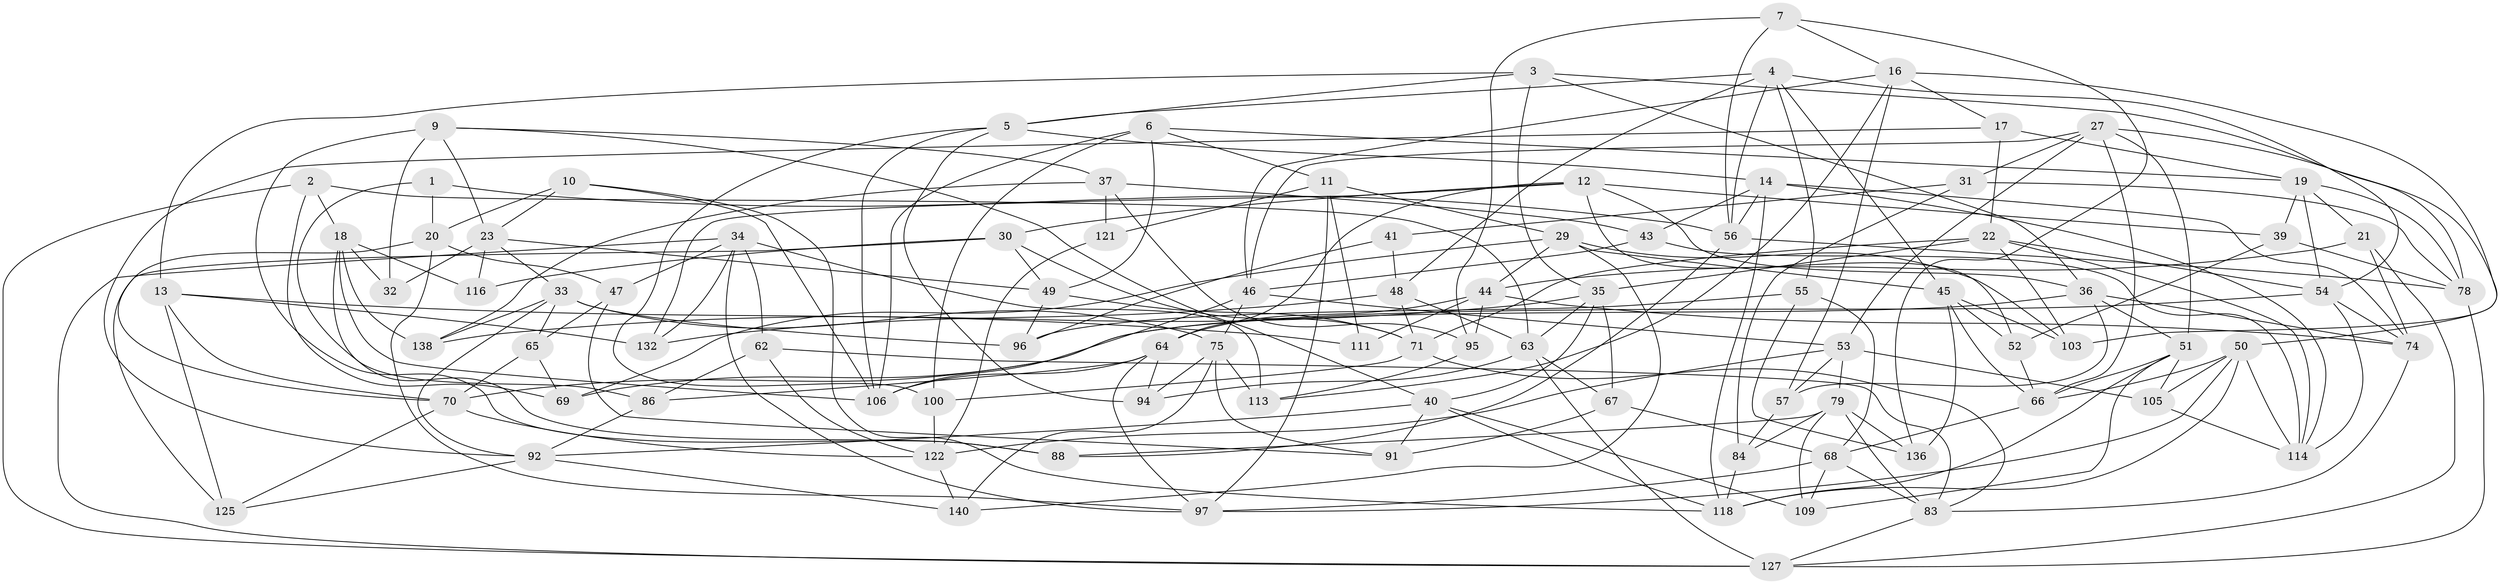// original degree distribution, {4: 1.0}
// Generated by graph-tools (version 1.1) at 2025/42/03/06/25 10:42:24]
// undirected, 91 vertices, 226 edges
graph export_dot {
graph [start="1"]
  node [color=gray90,style=filled];
  1;
  2;
  3 [super="+141"];
  4 [super="+130"];
  5 [super="+26"];
  6 [super="+8"];
  7;
  9 [super="+98"];
  10;
  11 [super="+119"];
  12 [super="+124"];
  13 [super="+15"];
  14 [super="+24"];
  16 [super="+80"];
  17;
  18 [super="+76"];
  19 [super="+104"];
  20 [super="+85"];
  21;
  22 [super="+25"];
  23 [super="+123"];
  27 [super="+28"];
  29 [super="+135"];
  30 [super="+82"];
  31;
  32;
  33 [super="+110"];
  34 [super="+81"];
  35 [super="+107"];
  36 [super="+112"];
  37 [super="+38"];
  39;
  40 [super="+42"];
  41;
  43;
  44 [super="+72"];
  45 [super="+143"];
  46 [super="+61"];
  47;
  48 [super="+60"];
  49 [super="+58"];
  50 [super="+77"];
  51 [super="+59"];
  52;
  53 [super="+93"];
  54 [super="+101"];
  55;
  56 [super="+115"];
  57;
  62;
  63 [super="+117"];
  64 [super="+102"];
  65;
  66 [super="+131"];
  67;
  68 [super="+89"];
  69;
  70 [super="+73"];
  71 [super="+99"];
  74 [super="+134"];
  75 [super="+133"];
  78 [super="+87"];
  79 [super="+128"];
  83 [super="+90"];
  84;
  86;
  88;
  91;
  92 [super="+129"];
  94;
  95;
  96;
  97 [super="+142"];
  100;
  103;
  105;
  106 [super="+108"];
  109;
  111;
  113;
  114 [super="+120"];
  116;
  118 [super="+126"];
  121;
  122 [super="+139"];
  125;
  127 [super="+137"];
  132;
  136;
  138;
  140;
  1 -- 86;
  1 -- 20 [weight=2];
  1 -- 56;
  2 -- 63;
  2 -- 18;
  2 -- 69;
  2 -- 127;
  3 -- 36;
  3 -- 13 [weight=2];
  3 -- 35;
  3 -- 5;
  3 -- 78;
  4 -- 5;
  4 -- 48;
  4 -- 55;
  4 -- 45;
  4 -- 54;
  4 -- 56;
  5 -- 106;
  5 -- 94;
  5 -- 100;
  5 -- 14;
  6 -- 100;
  6 -- 19;
  6 -- 11;
  6 -- 49 [weight=2];
  6 -- 106;
  7 -- 16;
  7 -- 95;
  7 -- 56;
  7 -- 136;
  9 -- 32 [weight=2];
  9 -- 88;
  9 -- 37;
  9 -- 23;
  9 -- 40;
  10 -- 20;
  10 -- 118;
  10 -- 23;
  10 -- 106;
  11 -- 111 [weight=2];
  11 -- 121;
  11 -- 29;
  11 -- 97;
  12 -- 39;
  12 -- 64;
  12 -- 36;
  12 -- 132;
  12 -- 52;
  12 -- 30;
  13 -- 125;
  13 -- 132;
  13 -- 111;
  13 -- 70;
  14 -- 74;
  14 -- 56;
  14 -- 43;
  14 -- 114;
  14 -- 118;
  16 -- 57;
  16 -- 46;
  16 -- 17;
  16 -- 113;
  16 -- 103;
  17 -- 22;
  17 -- 92;
  17 -- 19;
  18 -- 116;
  18 -- 88;
  18 -- 32;
  18 -- 138;
  18 -- 106;
  19 -- 39;
  19 -- 78;
  19 -- 21;
  19 -- 54;
  20 -- 47;
  20 -- 70;
  20 -- 97;
  21 -- 44;
  21 -- 74;
  21 -- 127;
  22 -- 114;
  22 -- 71;
  22 -- 54;
  22 -- 35;
  22 -- 103;
  23 -- 49;
  23 -- 116;
  23 -- 32;
  23 -- 33;
  27 -- 51;
  27 -- 31;
  27 -- 50;
  27 -- 46;
  27 -- 66;
  27 -- 53;
  29 -- 69;
  29 -- 140;
  29 -- 44;
  29 -- 45;
  29 -- 103;
  30 -- 125;
  30 -- 116 [weight=2];
  30 -- 71;
  30 -- 49;
  31 -- 84;
  31 -- 41;
  31 -- 78;
  33 -- 96;
  33 -- 138;
  33 -- 75;
  33 -- 65;
  33 -- 92;
  34 -- 47;
  34 -- 97;
  34 -- 132;
  34 -- 113;
  34 -- 62;
  34 -- 127;
  35 -- 40;
  35 -- 63;
  35 -- 67;
  35 -- 138;
  36 -- 74;
  36 -- 57;
  36 -- 69;
  36 -- 51;
  37 -- 121 [weight=2];
  37 -- 138;
  37 -- 43;
  37 -- 95;
  39 -- 78;
  39 -- 52;
  40 -- 91;
  40 -- 109;
  40 -- 118;
  40 -- 92;
  41 -- 96;
  41 -- 48 [weight=2];
  43 -- 46;
  43 -- 114;
  44 -- 74;
  44 -- 111;
  44 -- 95;
  44 -- 64;
  45 -- 52;
  45 -- 66;
  45 -- 136;
  45 -- 103;
  46 -- 75;
  46 -- 106;
  46 -- 53;
  47 -- 65;
  47 -- 91;
  48 -- 132;
  48 -- 63;
  48 -- 71;
  49 -- 96;
  49 -- 71;
  50 -- 66;
  50 -- 105;
  50 -- 97;
  50 -- 118;
  50 -- 114;
  51 -- 109;
  51 -- 105;
  51 -- 66;
  51 -- 118;
  52 -- 66;
  53 -- 79;
  53 -- 105;
  53 -- 57;
  53 -- 122;
  54 -- 74;
  54 -- 70;
  54 -- 114;
  55 -- 136;
  55 -- 96;
  55 -- 68;
  56 -- 88;
  56 -- 78;
  57 -- 84;
  62 -- 122;
  62 -- 86;
  62 -- 83;
  63 -- 94;
  63 -- 67;
  63 -- 127;
  64 -- 94;
  64 -- 97;
  64 -- 86;
  64 -- 106;
  65 -- 69;
  65 -- 70;
  66 -- 68;
  67 -- 91;
  67 -- 68;
  68 -- 109;
  68 -- 83;
  68 -- 97;
  70 -- 125;
  70 -- 122;
  71 -- 100;
  71 -- 83;
  74 -- 83;
  75 -- 113;
  75 -- 91;
  75 -- 140;
  75 -- 94;
  78 -- 127;
  79 -- 84;
  79 -- 83;
  79 -- 88;
  79 -- 136;
  79 -- 109;
  83 -- 127;
  84 -- 118;
  86 -- 92;
  92 -- 125;
  92 -- 140;
  95 -- 113;
  100 -- 122;
  105 -- 114;
  121 -- 122;
  122 -- 140;
}

